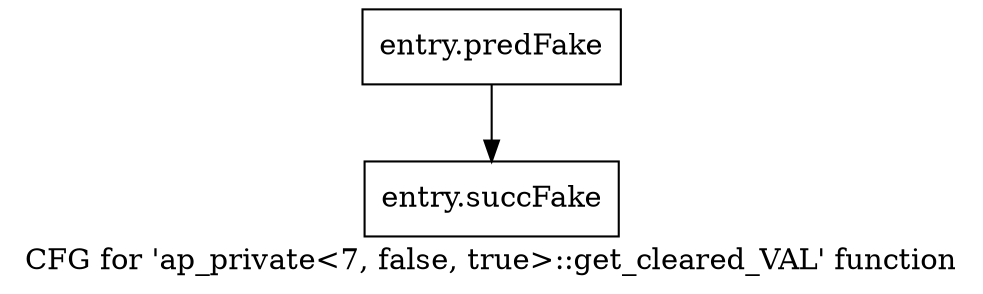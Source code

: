digraph "CFG for 'ap_private\<7, false, true\>::get_cleared_VAL' function" {
	label="CFG for 'ap_private\<7, false, true\>::get_cleared_VAL' function";

	Node0x58e3740 [shape=record,filename="",linenumber="",label="{entry.predFake}"];
	Node0x58e3740 -> Node0x5ac3260[ callList="" memoryops="" filename="/home/omerfaruk/tools/Xilinx/Vitis_HLS/2023.2/include/etc/ap_private.h" execusionnum="7"];
	Node0x5ac3260 [shape=record,filename="/home/omerfaruk/tools/Xilinx/Vitis_HLS/2023.2/include/etc/ap_private.h",linenumber="1438",label="{entry.succFake}"];
}
